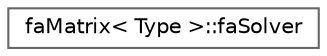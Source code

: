 digraph "Graphical Class Hierarchy"
{
 // LATEX_PDF_SIZE
  bgcolor="transparent";
  edge [fontname=Helvetica,fontsize=10,labelfontname=Helvetica,labelfontsize=10];
  node [fontname=Helvetica,fontsize=10,shape=box,height=0.2,width=0.4];
  rankdir="LR";
  Node0 [id="Node000000",label="faMatrix\< Type \>::faSolver",height=0.2,width=0.4,color="grey40", fillcolor="white", style="filled",URL="$classFoam_1_1faMatrix_1_1faSolver.html",tooltip=" "];
}
